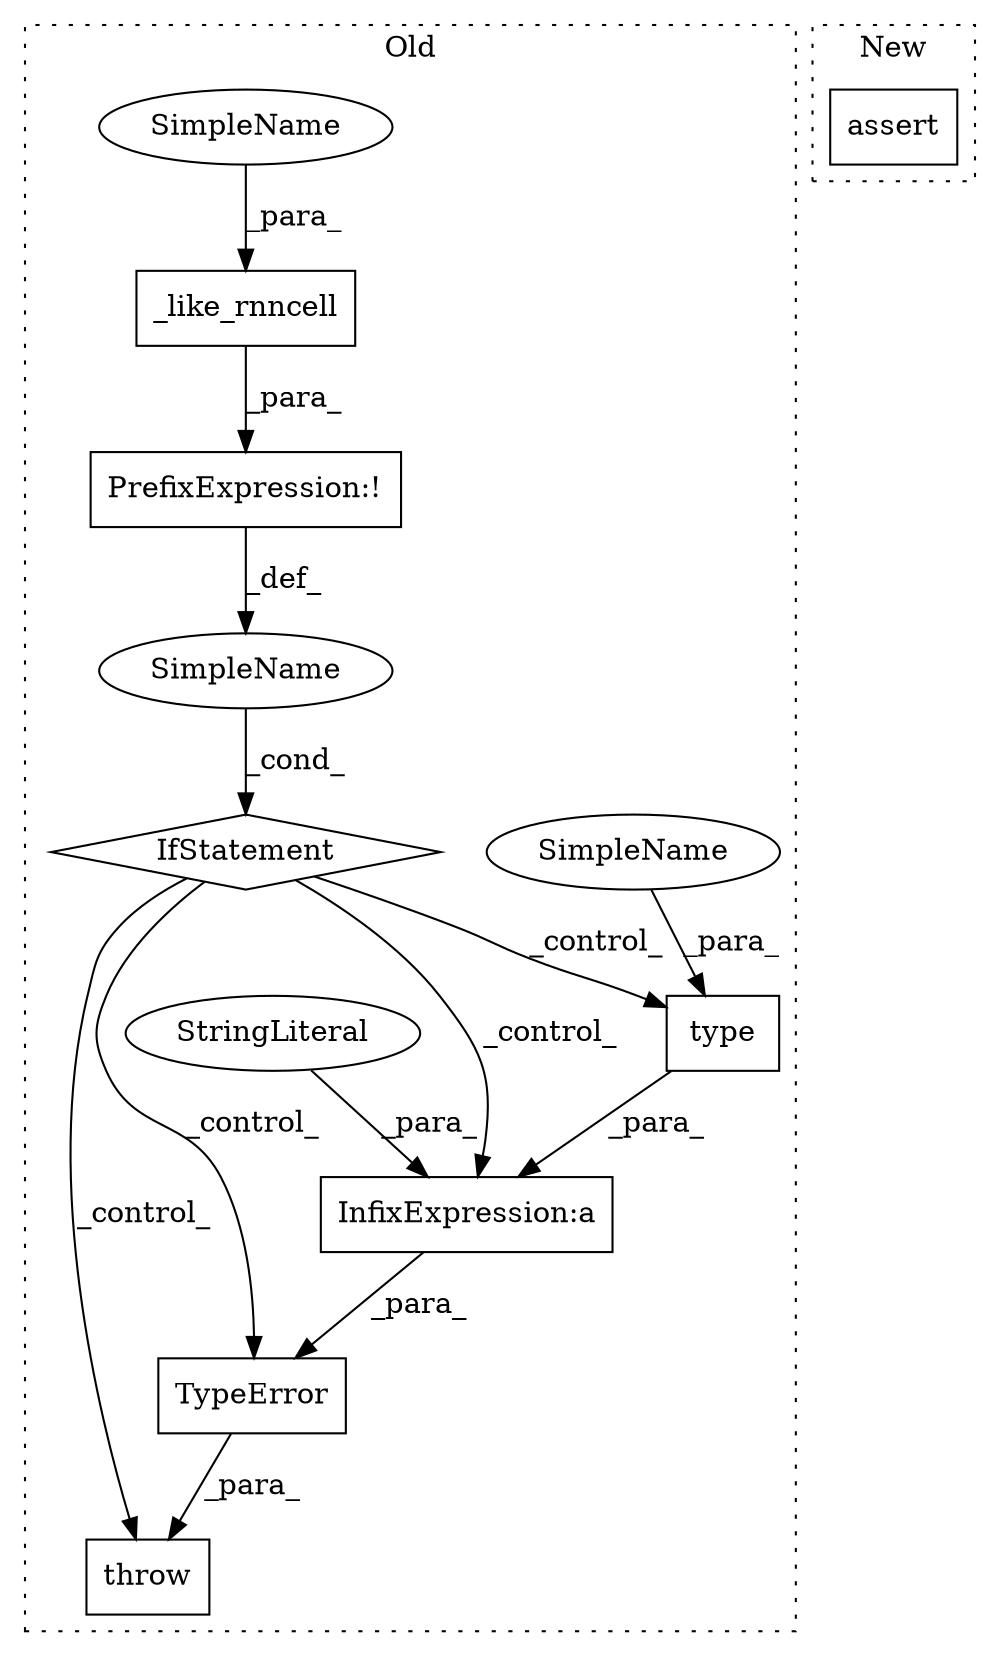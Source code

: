 digraph G {
subgraph cluster0 {
1 [label="type" a="32" s="24026,24035" l="5,1" shape="box"];
3 [label="IfStatement" a="25" s="23920,23958" l="4,2" shape="diamond"];
4 [label="SimpleName" a="42" s="" l="" shape="ellipse"];
5 [label="throw" a="53" s="23968" l="6" shape="box"];
6 [label="InfixExpression:a" a="27" s="24023" l="3" shape="box"];
7 [label="PrefixExpression:!" a="38" s="23924" l="1" shape="box"];
8 [label="_like_rnncell" a="32" s="23939,23957" l="14,1" shape="box"];
9 [label="TypeError" a="32" s="23974,24045" l="10,1" shape="box"];
10 [label="StringLiteral" a="45" s="23984" l="39" shape="ellipse"];
11 [label="SimpleName" a="42" s="23953" l="4" shape="ellipse"];
12 [label="SimpleName" a="42" s="24031" l="4" shape="ellipse"];
label = "Old";
style="dotted";
}
subgraph cluster1 {
2 [label="assert" a="32" s="23934,23965" l="20,1" shape="box"];
label = "New";
style="dotted";
}
1 -> 6 [label="_para_"];
3 -> 9 [label="_control_"];
3 -> 6 [label="_control_"];
3 -> 5 [label="_control_"];
3 -> 1 [label="_control_"];
4 -> 3 [label="_cond_"];
6 -> 9 [label="_para_"];
7 -> 4 [label="_def_"];
8 -> 7 [label="_para_"];
9 -> 5 [label="_para_"];
10 -> 6 [label="_para_"];
11 -> 8 [label="_para_"];
12 -> 1 [label="_para_"];
}